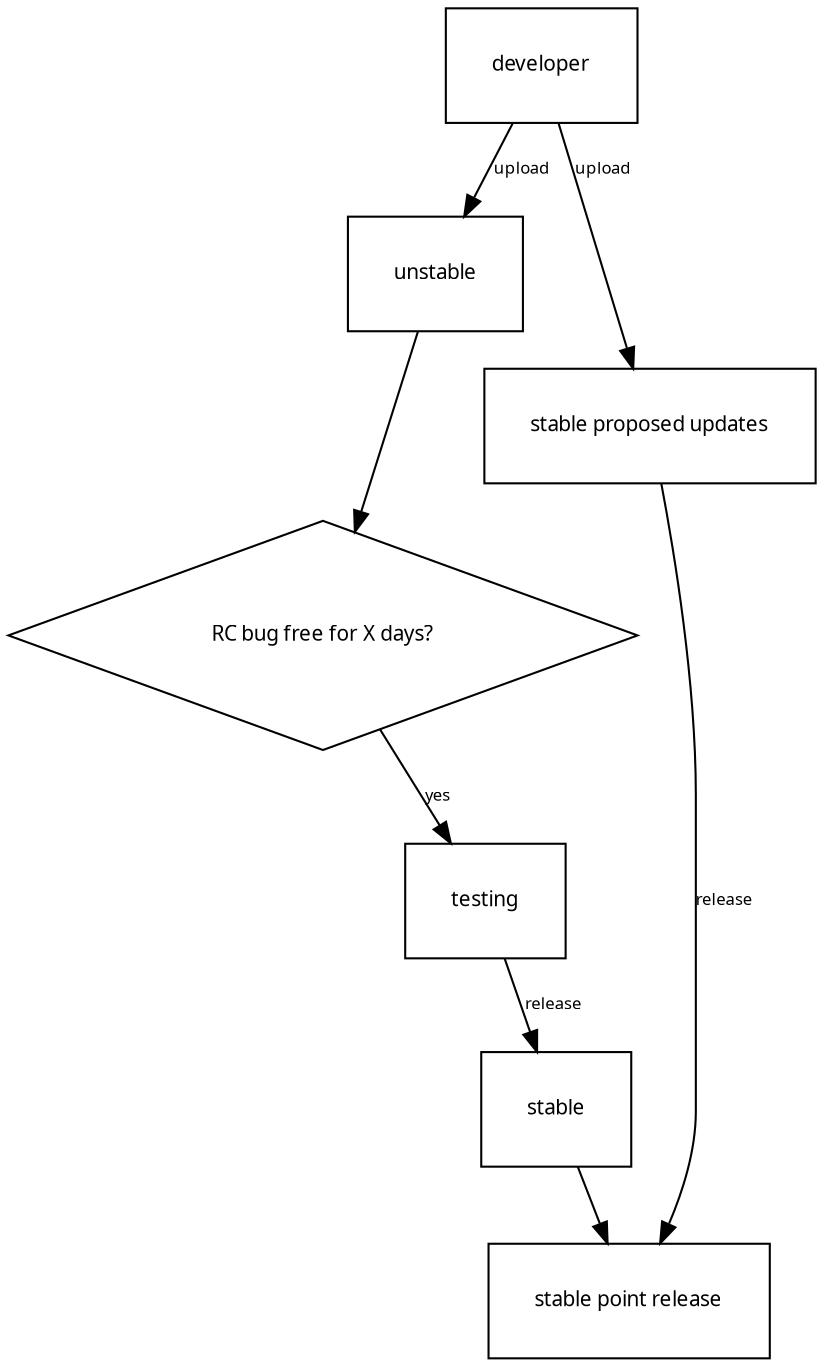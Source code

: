 // (let* ((dot buffer-file-name) (utfdot (concat dot "-u"))  (eps (replace-regexp-in-string "dot$" "eps" dot)) (svg (replace-regexp-in-string "dot$" "svg" dot))) (shell-command (concat "iconv -f euc-jp -t utf-8 "dot" > "utfdot" ; LC_ALL=ja_JP.UTF-8 dot "utfdot" -T svg > "svg"; inkscape "svg" -p \"> "eps"\" ; rm "svg" ; gv "eps)))
digraph structure {
node [shape=box, fontname="GothicBBB-Medium-EUC-H", fontsize=10, 
       width=0.5, margin=0.3]
edge [fontname="GothicBBB-Medium-EUC-H", fontsize=8, margin=0.8]
mindist=1

"unstable"
"testing" 
"stable" 
"stable proposed updates" 
"stable point release" 

"RC bug free for X days?" [shape=diamond]

"developer" -> "unstable" [label="upload"]
"unstable" -> "RC bug free for X days?" 
"RC bug free for X days?" -> "testing" [label="yes"]
"testing" -> "stable" [label="release"]
"stable" -> "stable point release"
"developer" -> "stable proposed updates" [label="upload"]
"stable proposed updates" -> "stable point release"  [label="release"]
}
